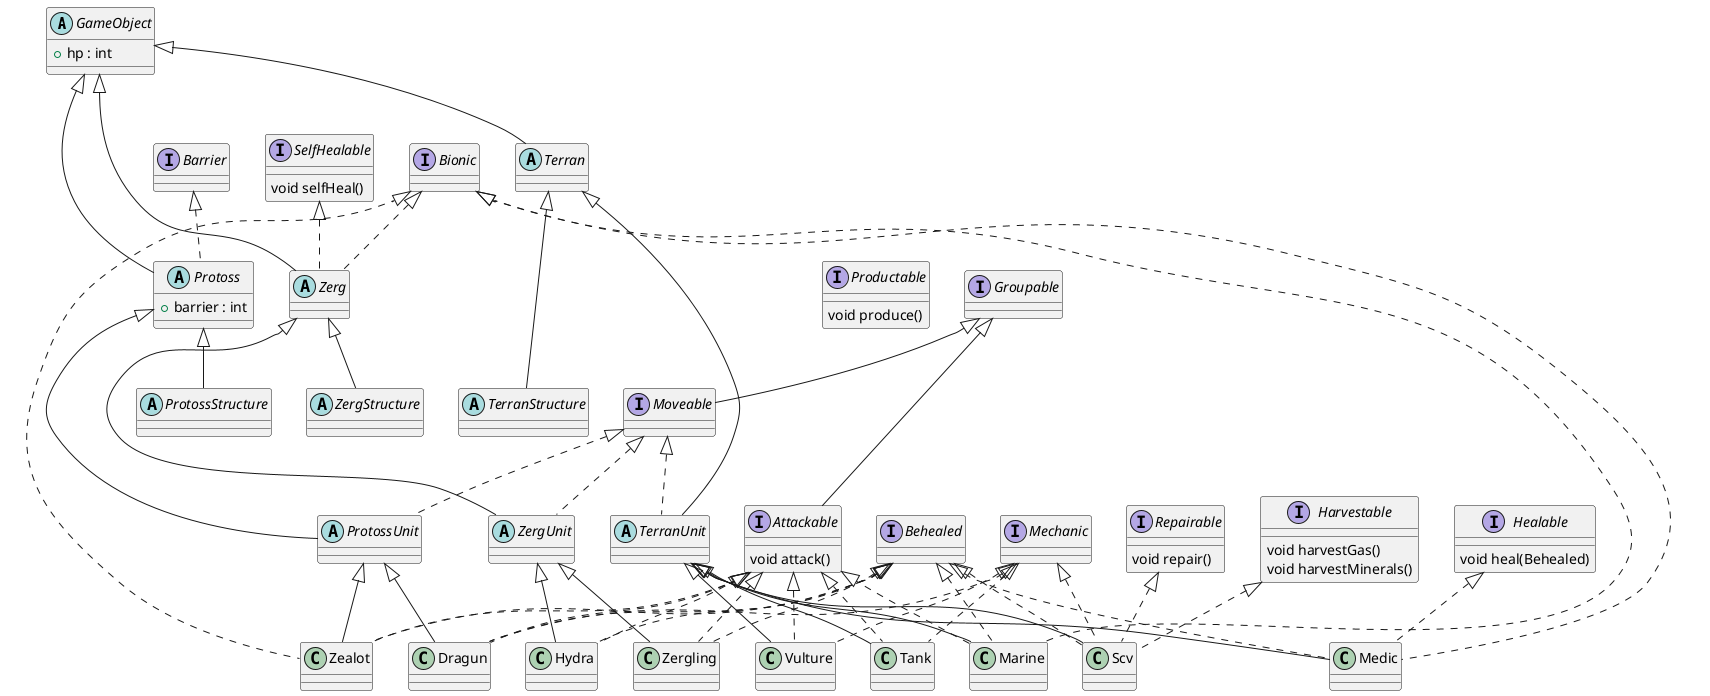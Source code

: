 @startuml

'게임 오브젝트
abstract class GameObject {
    +hp : int
}

together {
abstract class Zerg extends GameObject implements SelfHealable, Bionic

abstract class Terran extends GameObject

abstract class Protoss extends GameObject implements Barrier {
    +barrier : int
}
}

' 건물, 유닛
together {
abstract class TerranUnit extends Terran implements Moveable

abstract class TerranStructure extends Terran

abstract class ZergUnit extends Zerg implements Moveable

abstract class ZergStructure extends Zerg

abstract class ProtossUnit extends Protoss implements Moveable

abstract class ProtossStructure extends Protoss
}

' 테란 유닛
together {
class Marine extends TerranUnit implements Attackable, Bionic, Behealed

class Medic extends TerranUnit implements Healable, Bionic, Behealed

class Tank extends TerranUnit implements Attackable, Mechanic

class Vulture extends TerranUnit implements Attackable, Mechanic

class Scv extends TerranUnit implements Harvestable, Repairable, Mechanic, Behealed
}

' 저그 유닛
together {
class Zergling extends ZergUnit implements Behealed, Attackable

class Hydra extends ZergUnit implements Behealed, Attackable
}

' 토스 유닛
together {
class Zealot extends ProtossUnit implements Behealed, Bionic, Attackable

class Dragun extends ProtossUnit implements Behealed, Mechanic, Attackable
}

together {
interface SelfHealable {
    void selfHeal()
}

interface Healable {
    void heal(Behealed)
}

interface Repairable {
    void repair()
}

interface Harvestable {
    void harvestGas()
    void harvestMinerals()
}

interface Attackable implements Groupable {
    void attack()
}

interface Productable {
    void produce()
}

interface Behealed { }

interface Barrier { }

interface Bionic { }

interface Mechanic { }

interface Moveable implements Groupable { }

interface Groupable { }
}

@enduml